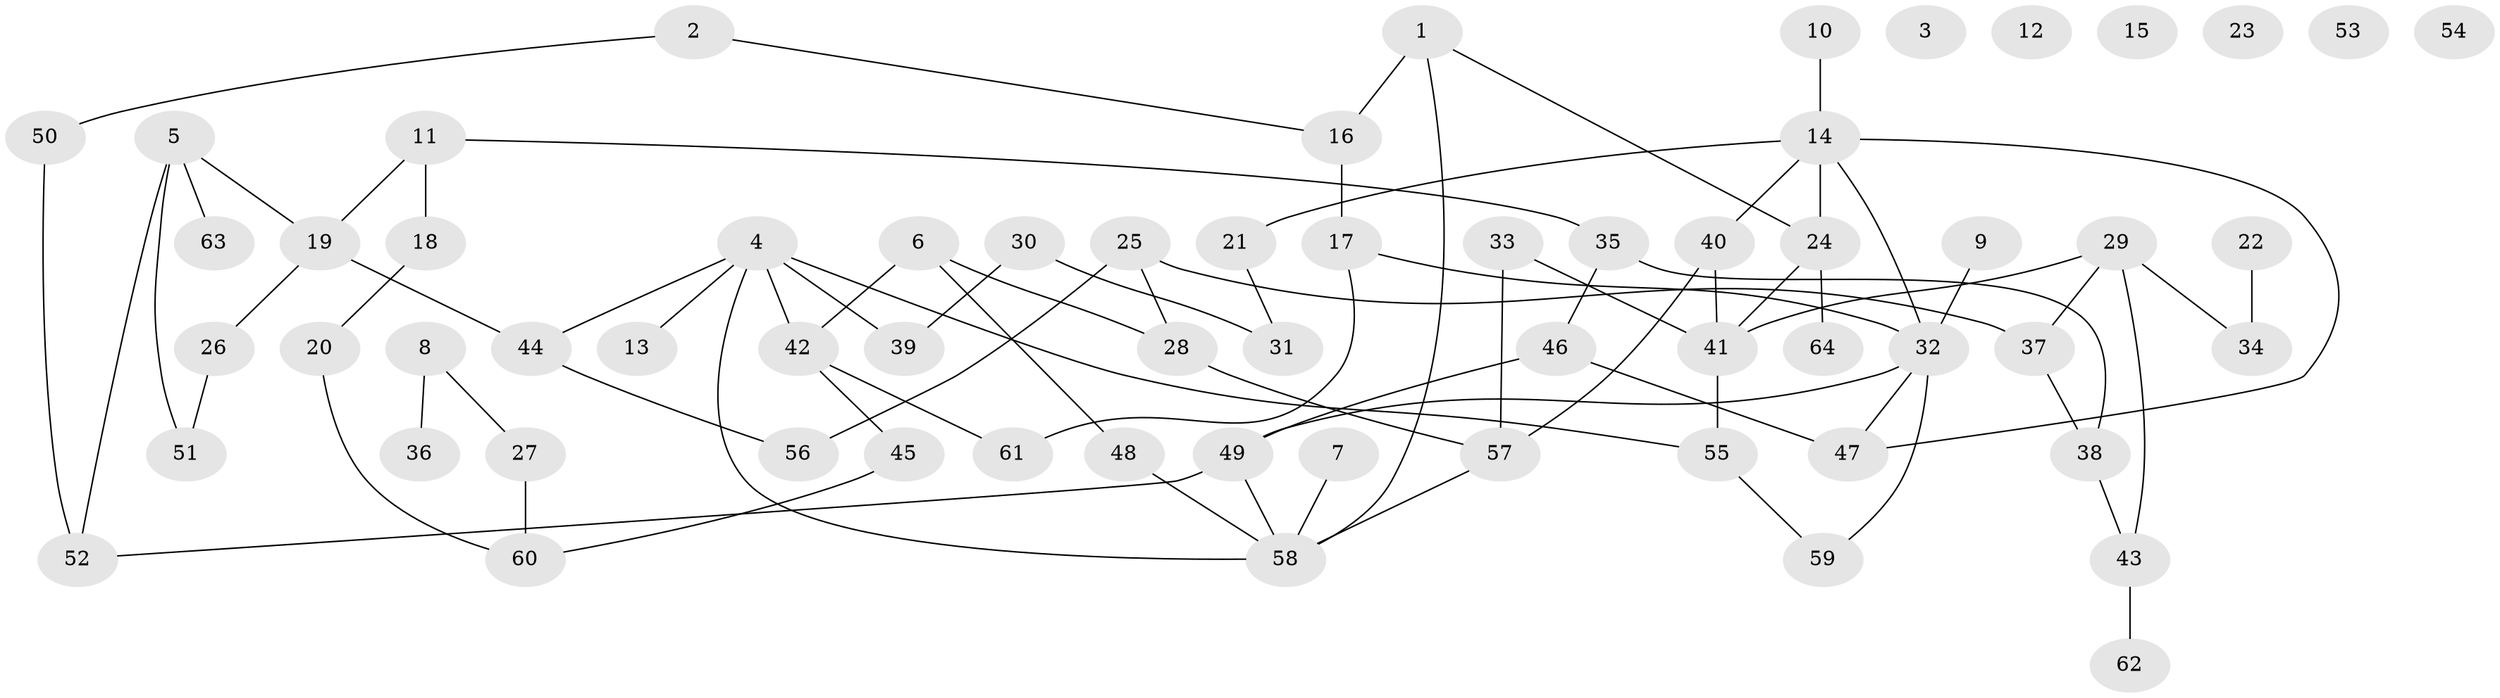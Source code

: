 // coarse degree distribution, {4: 0.041666666666666664, 2: 0.125, 0: 0.25, 6: 0.08333333333333333, 3: 0.16666666666666666, 5: 0.08333333333333333, 1: 0.16666666666666666, 11: 0.041666666666666664, 7: 0.041666666666666664}
// Generated by graph-tools (version 1.1) at 2025/16/03/04/25 18:16:36]
// undirected, 64 vertices, 79 edges
graph export_dot {
graph [start="1"]
  node [color=gray90,style=filled];
  1;
  2;
  3;
  4;
  5;
  6;
  7;
  8;
  9;
  10;
  11;
  12;
  13;
  14;
  15;
  16;
  17;
  18;
  19;
  20;
  21;
  22;
  23;
  24;
  25;
  26;
  27;
  28;
  29;
  30;
  31;
  32;
  33;
  34;
  35;
  36;
  37;
  38;
  39;
  40;
  41;
  42;
  43;
  44;
  45;
  46;
  47;
  48;
  49;
  50;
  51;
  52;
  53;
  54;
  55;
  56;
  57;
  58;
  59;
  60;
  61;
  62;
  63;
  64;
  1 -- 16;
  1 -- 24;
  1 -- 58;
  2 -- 16;
  2 -- 50;
  4 -- 13;
  4 -- 39;
  4 -- 42;
  4 -- 44;
  4 -- 55;
  4 -- 58;
  5 -- 19;
  5 -- 51;
  5 -- 52;
  5 -- 63;
  6 -- 28;
  6 -- 42;
  6 -- 48;
  7 -- 58;
  8 -- 27;
  8 -- 36;
  9 -- 32;
  10 -- 14;
  11 -- 18;
  11 -- 19;
  11 -- 35;
  14 -- 21;
  14 -- 24;
  14 -- 32;
  14 -- 40;
  14 -- 47;
  16 -- 17;
  17 -- 32;
  17 -- 61;
  18 -- 20;
  19 -- 26;
  19 -- 44;
  20 -- 60;
  21 -- 31;
  22 -- 34;
  24 -- 41;
  24 -- 64;
  25 -- 28;
  25 -- 37;
  25 -- 56;
  26 -- 51;
  27 -- 60;
  28 -- 57;
  29 -- 34;
  29 -- 37;
  29 -- 41;
  29 -- 43;
  30 -- 31;
  30 -- 39;
  32 -- 47;
  32 -- 49;
  32 -- 59;
  33 -- 41;
  33 -- 57;
  35 -- 38;
  35 -- 46;
  37 -- 38;
  38 -- 43;
  40 -- 41;
  40 -- 57;
  41 -- 55;
  42 -- 45;
  42 -- 61;
  43 -- 62;
  44 -- 56;
  45 -- 60;
  46 -- 47;
  46 -- 49;
  48 -- 58;
  49 -- 52;
  49 -- 58;
  50 -- 52;
  55 -- 59;
  57 -- 58;
}
